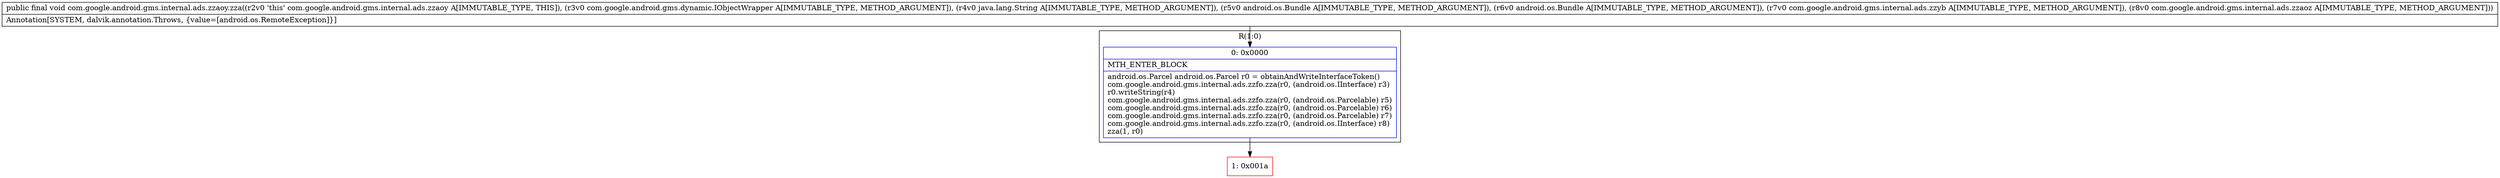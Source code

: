 digraph "CFG forcom.google.android.gms.internal.ads.zzaoy.zza(Lcom\/google\/android\/gms\/dynamic\/IObjectWrapper;Ljava\/lang\/String;Landroid\/os\/Bundle;Landroid\/os\/Bundle;Lcom\/google\/android\/gms\/internal\/ads\/zzyb;Lcom\/google\/android\/gms\/internal\/ads\/zzaoz;)V" {
subgraph cluster_Region_625095544 {
label = "R(1:0)";
node [shape=record,color=blue];
Node_0 [shape=record,label="{0\:\ 0x0000|MTH_ENTER_BLOCK\l|android.os.Parcel android.os.Parcel r0 = obtainAndWriteInterfaceToken()\lcom.google.android.gms.internal.ads.zzfo.zza(r0, (android.os.IInterface) r3)\lr0.writeString(r4)\lcom.google.android.gms.internal.ads.zzfo.zza(r0, (android.os.Parcelable) r5)\lcom.google.android.gms.internal.ads.zzfo.zza(r0, (android.os.Parcelable) r6)\lcom.google.android.gms.internal.ads.zzfo.zza(r0, (android.os.Parcelable) r7)\lcom.google.android.gms.internal.ads.zzfo.zza(r0, (android.os.IInterface) r8)\lzza(1, r0)\l}"];
}
Node_1 [shape=record,color=red,label="{1\:\ 0x001a}"];
MethodNode[shape=record,label="{public final void com.google.android.gms.internal.ads.zzaoy.zza((r2v0 'this' com.google.android.gms.internal.ads.zzaoy A[IMMUTABLE_TYPE, THIS]), (r3v0 com.google.android.gms.dynamic.IObjectWrapper A[IMMUTABLE_TYPE, METHOD_ARGUMENT]), (r4v0 java.lang.String A[IMMUTABLE_TYPE, METHOD_ARGUMENT]), (r5v0 android.os.Bundle A[IMMUTABLE_TYPE, METHOD_ARGUMENT]), (r6v0 android.os.Bundle A[IMMUTABLE_TYPE, METHOD_ARGUMENT]), (r7v0 com.google.android.gms.internal.ads.zzyb A[IMMUTABLE_TYPE, METHOD_ARGUMENT]), (r8v0 com.google.android.gms.internal.ads.zzaoz A[IMMUTABLE_TYPE, METHOD_ARGUMENT]))  | Annotation[SYSTEM, dalvik.annotation.Throws, \{value=[android.os.RemoteException]\}]\l}"];
MethodNode -> Node_0;
Node_0 -> Node_1;
}

